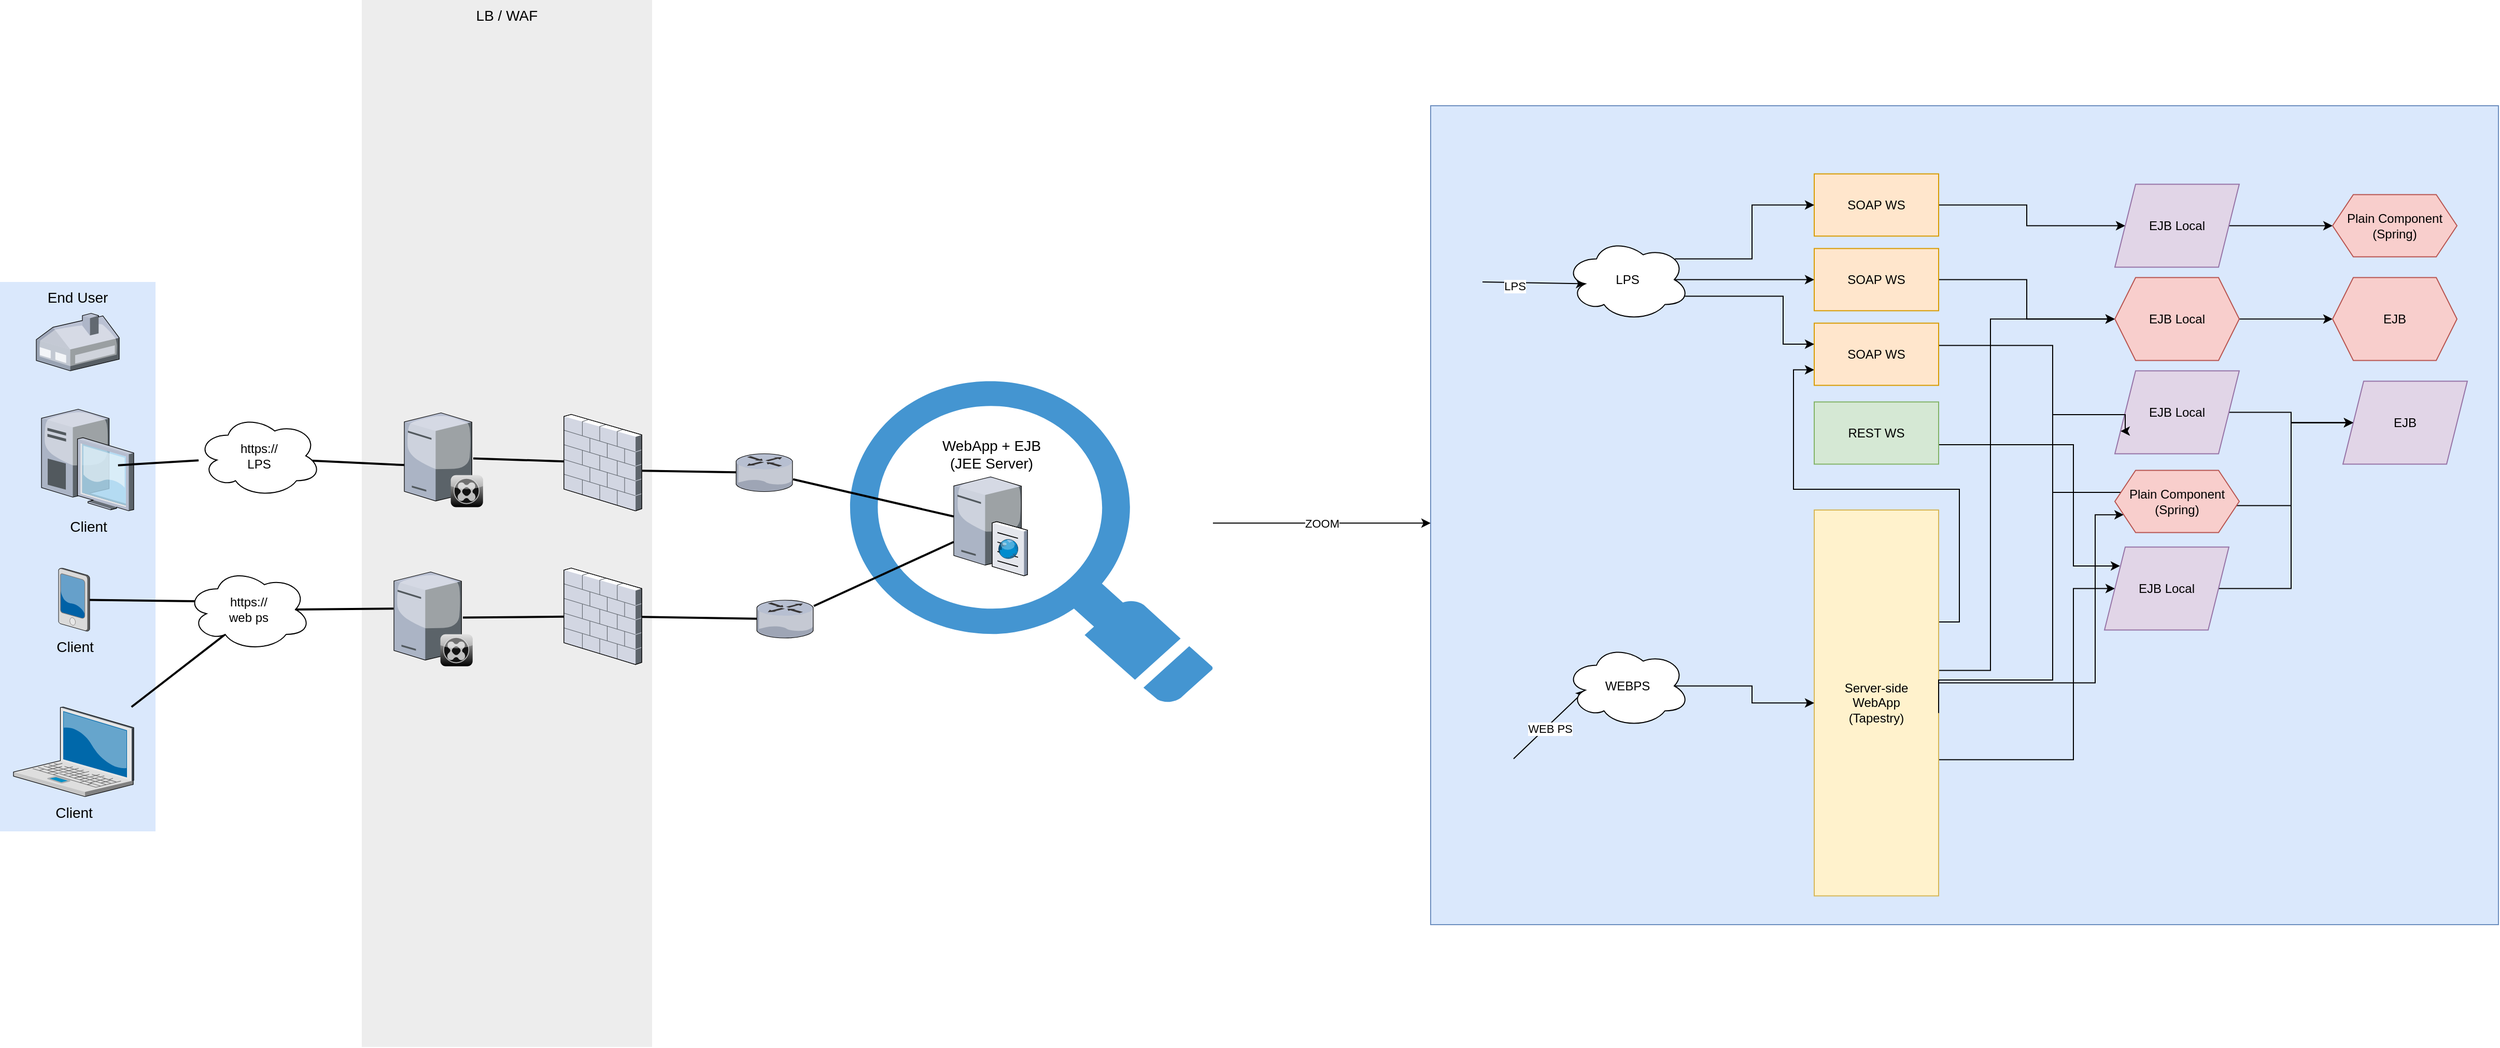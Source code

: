 <mxfile version="22.1.11" type="github">
  <diagram name="Page-1" id="e3a06f82-3646-2815-327d-82caf3d4e204">
    <mxGraphModel dx="2390" dy="1300" grid="1" gridSize="10" guides="1" tooltips="1" connect="1" arrows="1" fold="1" page="1" pageScale="1.5" pageWidth="1169" pageHeight="826" background="none" math="0" shadow="0">
      <root>
        <mxCell id="0" style=";html=1;" />
        <mxCell id="1" style=";html=1;" parent="0" />
        <mxCell id="otNfWIO8C421rpofp8Mj-5" value="" style="shadow=0;dashed=0;html=1;strokeColor=none;fillColor=#4495D1;labelPosition=center;verticalLabelPosition=bottom;verticalAlign=top;align=center;outlineConnect=0;shape=mxgraph.veeam.magnifying_glass;pointerEvents=1;" parent="1" vertex="1">
          <mxGeometry x="1070" y="465.75" width="350" height="312" as="geometry" />
        </mxCell>
        <mxCell id="6a7d8f32e03d9370-59" value="LB / WAF" style="whiteSpace=wrap;html=1;fillColor=#EDEDED;fontSize=14;strokeColor=none;verticalAlign=top;" parent="1" vertex="1">
          <mxGeometry x="599" y="98" width="280" height="1010" as="geometry" />
        </mxCell>
        <mxCell id="6a7d8f32e03d9370-58" value="End User" style="whiteSpace=wrap;html=1;fillColor=#dae8fc;fontSize=14;strokeColor=none;verticalAlign=top;" parent="1" vertex="1">
          <mxGeometry x="250" y="370" width="150" height="530" as="geometry" />
        </mxCell>
        <mxCell id="6a7d8f32e03d9370-36" style="edgeStyle=none;rounded=0;html=1;startSize=10;endSize=10;jettySize=auto;orthogonalLoop=1;fontSize=14;endArrow=none;endFill=0;strokeWidth=2;entryX=0.31;entryY=0.8;entryDx=0;entryDy=0;entryPerimeter=0;" parent="1" source="6a7d8f32e03d9370-1" target="otNfWIO8C421rpofp8Mj-76" edge="1">
          <mxGeometry relative="1" as="geometry" />
        </mxCell>
        <mxCell id="6a7d8f32e03d9370-1" value="Client" style="verticalLabelPosition=bottom;aspect=fixed;html=1;verticalAlign=top;strokeColor=none;shape=mxgraph.citrix.laptop_2;fillColor=#66B2FF;gradientColor=#0066CC;fontSize=14;" parent="1" vertex="1">
          <mxGeometry x="263.0" y="780" width="116" height="86.5" as="geometry" />
        </mxCell>
        <mxCell id="6a7d8f32e03d9370-37" style="edgeStyle=none;rounded=0;html=1;startSize=10;endSize=10;jettySize=auto;orthogonalLoop=1;fontSize=14;endArrow=none;endFill=0;strokeWidth=2;entryX=0.07;entryY=0.4;entryDx=0;entryDy=0;entryPerimeter=0;" parent="1" source="6a7d8f32e03d9370-6" target="otNfWIO8C421rpofp8Mj-76" edge="1">
          <mxGeometry relative="1" as="geometry" />
        </mxCell>
        <mxCell id="6a7d8f32e03d9370-6" value="Client" style="verticalLabelPosition=bottom;aspect=fixed;html=1;verticalAlign=top;strokeColor=none;shape=mxgraph.citrix.pda;fillColor=#66B2FF;gradientColor=#0066CC;fontSize=14;" parent="1" vertex="1">
          <mxGeometry x="306.5" y="646" width="30" height="61" as="geometry" />
        </mxCell>
        <mxCell id="6a7d8f32e03d9370-39" style="edgeStyle=none;rounded=0;html=1;startSize=10;endSize=10;jettySize=auto;orthogonalLoop=1;fontSize=14;endArrow=none;endFill=0;strokeWidth=2;exitX=0.875;exitY=0.484;exitDx=0;exitDy=0;exitPerimeter=0;" parent="1" source="6a7d8f32e03d9370-14" target="6a7d8f32e03d9370-21" edge="1">
          <mxGeometry relative="1" as="geometry">
            <mxPoint x="737" y="846" as="targetPoint" />
            <mxPoint x="713" y="858.126" as="sourcePoint" />
          </mxGeometry>
        </mxCell>
        <mxCell id="6a7d8f32e03d9370-51" style="edgeStyle=none;rounded=0;html=1;startSize=10;endSize=10;jettySize=auto;orthogonalLoop=1;fontSize=14;endArrow=none;endFill=0;strokeWidth=2;" parent="1" source="6a7d8f32e03d9370-13" target="6a7d8f32e03d9370-15" edge="1">
          <mxGeometry relative="1" as="geometry" />
        </mxCell>
        <mxCell id="6a7d8f32e03d9370-13" value="" style="verticalLabelPosition=bottom;aspect=fixed;html=1;verticalAlign=top;strokeColor=none;shape=mxgraph.citrix.router;fillColor=#66B2FF;gradientColor=#0066CC;fontSize=14;" parent="1" vertex="1">
          <mxGeometry x="980" y="677" width="55" height="36.5" as="geometry" />
        </mxCell>
        <mxCell id="6a7d8f32e03d9370-14" value="" style="verticalLabelPosition=bottom;aspect=fixed;html=1;verticalAlign=top;strokeColor=none;shape=mxgraph.citrix.xenclient_synchronizer;fillColor=#CCCCCC;gradientColor=#000000;gradientDirection=south;fontSize=14;" parent="1" vertex="1">
          <mxGeometry x="630.0" y="649.75" width="76" height="91" as="geometry" />
        </mxCell>
        <mxCell id="6a7d8f32e03d9370-15" value="WebApp + EJB&lt;br&gt;(JEE Server)" style="verticalLabelPosition=top;aspect=fixed;html=1;verticalAlign=bottom;strokeColor=none;shape=mxgraph.citrix.cache_server;fillColor=#66B2FF;gradientColor=#0066CC;fontSize=14;labelPosition=center;align=center;" parent="1" vertex="1">
          <mxGeometry x="1170" y="555.75" width="71" height="97.5" as="geometry" />
        </mxCell>
        <mxCell id="6a7d8f32e03d9370-48" style="edgeStyle=none;rounded=0;html=1;startSize=10;endSize=10;jettySize=auto;orthogonalLoop=1;fontSize=14;endArrow=none;endFill=0;strokeWidth=2;" parent="1" source="6a7d8f32e03d9370-21" target="6a7d8f32e03d9370-13" edge="1">
          <mxGeometry relative="1" as="geometry" />
        </mxCell>
        <mxCell id="6a7d8f32e03d9370-21" value="" style="verticalLabelPosition=bottom;aspect=fixed;html=1;verticalAlign=top;strokeColor=none;shape=mxgraph.citrix.firewall;fillColor=#66B2FF;gradientColor=#0066CC;fontSize=14;" parent="1" vertex="1">
          <mxGeometry x="794" y="646" width="75" height="93" as="geometry" />
        </mxCell>
        <mxCell id="6a7d8f32e03d9370-23" value="" style="verticalLabelPosition=bottom;aspect=fixed;html=1;verticalAlign=top;strokeColor=none;shape=mxgraph.citrix.home_office;fillColor=#66B2FF;gradientColor=#0066CC;fontSize=14;" parent="1" vertex="1">
          <mxGeometry x="285" y="400.25" width="80" height="55.5" as="geometry" />
        </mxCell>
        <mxCell id="otNfWIO8C421rpofp8Mj-1" value="Client" style="verticalLabelPosition=bottom;aspect=fixed;html=1;verticalAlign=top;strokeColor=none;shape=mxgraph.citrix.desktop;fillColor=#66B2FF;gradientColor=#0066CC;fontSize=14;" parent="1" vertex="1">
          <mxGeometry x="290.0" y="492.75" width="89" height="98" as="geometry" />
        </mxCell>
        <mxCell id="otNfWIO8C421rpofp8Mj-4" style="edgeStyle=none;rounded=0;html=1;startSize=10;endSize=10;jettySize=auto;orthogonalLoop=1;fontSize=14;endArrow=none;endFill=0;strokeWidth=2;exitX=0.83;exitY=0.552;exitDx=0;exitDy=0;exitPerimeter=0;entryX=0.013;entryY=0.554;entryDx=0;entryDy=0;entryPerimeter=0;" parent="1" source="otNfWIO8C421rpofp8Mj-75" target="otNfWIO8C421rpofp8Mj-25" edge="1">
          <mxGeometry relative="1" as="geometry">
            <mxPoint x="347" y="685" as="sourcePoint" />
            <mxPoint x="580" y="690" as="targetPoint" />
          </mxGeometry>
        </mxCell>
        <mxCell id="otNfWIO8C421rpofp8Mj-17" value="" style="rounded=0;whiteSpace=wrap;html=1;fillColor=#dae8fc;strokeColor=#6c8ebf;" parent="1" vertex="1">
          <mxGeometry x="1630" y="200" width="1030" height="790" as="geometry" />
        </mxCell>
        <mxCell id="otNfWIO8C421rpofp8Mj-66" style="edgeStyle=orthogonalEdgeStyle;rounded=0;orthogonalLoop=1;jettySize=auto;html=1;exitX=1;exitY=0.5;exitDx=0;exitDy=0;entryX=0.125;entryY=0.228;entryDx=0;entryDy=0;entryPerimeter=0;" parent="1" target="otNfWIO8C421rpofp8Mj-38" edge="1">
          <mxGeometry relative="1" as="geometry">
            <mxPoint x="2267" y="630" as="targetPoint" />
            <mxPoint x="2050" y="526" as="sourcePoint" />
            <Array as="points">
              <mxPoint x="2050" y="527" />
              <mxPoint x="2250" y="527" />
              <mxPoint x="2250" y="644" />
            </Array>
          </mxGeometry>
        </mxCell>
        <mxCell id="otNfWIO8C421rpofp8Mj-18" value="REST WS" style="rounded=0;whiteSpace=wrap;html=1;fillColor=#d5e8d4;strokeColor=#82b366;" parent="1" vertex="1">
          <mxGeometry x="2000" y="485.75" width="120" height="60" as="geometry" />
        </mxCell>
        <mxCell id="otNfWIO8C421rpofp8Mj-55" style="edgeStyle=orthogonalEdgeStyle;rounded=0;orthogonalLoop=1;jettySize=auto;html=1;exitX=1;exitY=0.5;exitDx=0;exitDy=0;entryX=0;entryY=0.5;entryDx=0;entryDy=0;" parent="1" target="otNfWIO8C421rpofp8Mj-38" edge="1">
          <mxGeometry relative="1" as="geometry">
            <mxPoint x="2120" y="830.875" as="sourcePoint" />
            <mxPoint x="2290" y="720.5" as="targetPoint" />
            <Array as="points">
              <mxPoint x="2250" y="831" />
              <mxPoint x="2250" y="666" />
            </Array>
          </mxGeometry>
        </mxCell>
        <mxCell id="otNfWIO8C421rpofp8Mj-56" style="edgeStyle=orthogonalEdgeStyle;rounded=0;orthogonalLoop=1;jettySize=auto;html=1;exitX=1;exitY=0.5;exitDx=0;exitDy=0;entryX=0;entryY=0.75;entryDx=0;entryDy=0;" parent="1" target="otNfWIO8C421rpofp8Mj-60" edge="1">
          <mxGeometry relative="1" as="geometry">
            <mxPoint x="2100" y="756.75" as="sourcePoint" />
            <mxPoint x="2288.571" y="594.607" as="targetPoint" />
            <Array as="points">
              <mxPoint x="2271" y="757" />
              <mxPoint x="2271" y="595" />
            </Array>
          </mxGeometry>
        </mxCell>
        <mxCell id="otNfWIO8C421rpofp8Mj-58" style="edgeStyle=orthogonalEdgeStyle;rounded=0;orthogonalLoop=1;jettySize=auto;html=1;exitX=1;exitY=0.5;exitDx=0;exitDy=0;entryX=0;entryY=0.5;entryDx=0;entryDy=0;" parent="1" source="otNfWIO8C421rpofp8Mj-19" target="otNfWIO8C421rpofp8Mj-34" edge="1">
          <mxGeometry relative="1" as="geometry">
            <Array as="points">
              <mxPoint x="2170" y="744.75" />
              <mxPoint x="2170" y="405.75" />
            </Array>
          </mxGeometry>
        </mxCell>
        <mxCell id="UHXSH73aIZiqOZ1Eyl-G-4" style="edgeStyle=orthogonalEdgeStyle;rounded=0;orthogonalLoop=1;jettySize=auto;html=1;exitX=1;exitY=0.25;exitDx=0;exitDy=0;entryX=0;entryY=0.75;entryDx=0;entryDy=0;" parent="1" source="otNfWIO8C421rpofp8Mj-19" target="otNfWIO8C421rpofp8Mj-20" edge="1">
          <mxGeometry relative="1" as="geometry">
            <Array as="points">
              <mxPoint x="2140" y="698" />
              <mxPoint x="2140" y="570" />
              <mxPoint x="1980" y="570" />
              <mxPoint x="1980" y="455" />
            </Array>
          </mxGeometry>
        </mxCell>
        <mxCell id="otNfWIO8C421rpofp8Mj-19" value="Server-side&lt;br&gt;WebApp&lt;br&gt;(Tapestry)" style="rounded=0;whiteSpace=wrap;html=1;fillColor=#fff2cc;strokeColor=#d6b656;" parent="1" vertex="1">
          <mxGeometry x="2000" y="590" width="120" height="372.25" as="geometry" />
        </mxCell>
        <mxCell id="otNfWIO8C421rpofp8Mj-54" style="edgeStyle=orthogonalEdgeStyle;rounded=0;orthogonalLoop=1;jettySize=auto;html=1;exitX=1;exitY=0.5;exitDx=0;exitDy=0;entryX=0;entryY=0.25;entryDx=0;entryDy=0;" parent="1" target="otNfWIO8C421rpofp8Mj-60" edge="1">
          <mxGeometry relative="1" as="geometry">
            <mxPoint x="2270" y="573.25" as="targetPoint" />
            <Array as="points">
              <mxPoint x="2230" y="431" />
              <mxPoint x="2230" y="573" />
              <mxPoint x="2299" y="573" />
            </Array>
            <mxPoint x="2100" y="431.25" as="sourcePoint" />
          </mxGeometry>
        </mxCell>
        <mxCell id="otNfWIO8C421rpofp8Mj-20" value="SOAP WS" style="rounded=0;whiteSpace=wrap;html=1;fillColor=#ffe6cc;strokeColor=#d79b00;" parent="1" vertex="1">
          <mxGeometry x="2000" y="409.75" width="120" height="60" as="geometry" />
        </mxCell>
        <mxCell id="otNfWIO8C421rpofp8Mj-24" style="edgeStyle=none;rounded=0;html=1;startSize=10;endSize=10;jettySize=auto;orthogonalLoop=1;fontSize=14;endArrow=none;endFill=0;strokeWidth=2;exitX=0.875;exitY=0.484;exitDx=0;exitDy=0;exitPerimeter=0;" parent="1" source="otNfWIO8C421rpofp8Mj-25" target="otNfWIO8C421rpofp8Mj-26" edge="1">
          <mxGeometry relative="1" as="geometry">
            <mxPoint x="727" y="631" as="targetPoint" />
            <mxPoint x="703" y="643.126" as="sourcePoint" />
          </mxGeometry>
        </mxCell>
        <mxCell id="otNfWIO8C421rpofp8Mj-25" value="" style="verticalLabelPosition=bottom;aspect=fixed;html=1;verticalAlign=top;strokeColor=none;shape=mxgraph.citrix.xenclient_synchronizer;fillColor=#CCCCCC;gradientColor=#000000;gradientDirection=south;fontSize=14;" parent="1" vertex="1">
          <mxGeometry x="640.0" y="496.25" width="76" height="91" as="geometry" />
        </mxCell>
        <mxCell id="otNfWIO8C421rpofp8Mj-26" value="" style="verticalLabelPosition=bottom;aspect=fixed;html=1;verticalAlign=top;strokeColor=none;shape=mxgraph.citrix.firewall;fillColor=#66B2FF;gradientColor=#0066CC;fontSize=14;" parent="1" vertex="1">
          <mxGeometry x="794" y="497.75" width="75" height="93" as="geometry" />
        </mxCell>
        <mxCell id="otNfWIO8C421rpofp8Mj-53" style="edgeStyle=orthogonalEdgeStyle;rounded=0;orthogonalLoop=1;jettySize=auto;html=1;exitX=1;exitY=0.5;exitDx=0;exitDy=0;entryX=0;entryY=0.5;entryDx=0;entryDy=0;" parent="1" source="otNfWIO8C421rpofp8Mj-27" target="otNfWIO8C421rpofp8Mj-34" edge="1">
          <mxGeometry relative="1" as="geometry" />
        </mxCell>
        <mxCell id="otNfWIO8C421rpofp8Mj-27" value="SOAP WS" style="rounded=0;whiteSpace=wrap;html=1;fillColor=#ffe6cc;strokeColor=#d79b00;" parent="1" vertex="1">
          <mxGeometry x="2000" y="337.75" width="120" height="60" as="geometry" />
        </mxCell>
        <mxCell id="otNfWIO8C421rpofp8Mj-52" style="edgeStyle=orthogonalEdgeStyle;rounded=0;orthogonalLoop=1;jettySize=auto;html=1;exitX=1;exitY=0.5;exitDx=0;exitDy=0;entryX=0;entryY=0.5;entryDx=0;entryDy=0;" parent="1" source="otNfWIO8C421rpofp8Mj-28" target="otNfWIO8C421rpofp8Mj-31" edge="1">
          <mxGeometry relative="1" as="geometry" />
        </mxCell>
        <mxCell id="otNfWIO8C421rpofp8Mj-28" value="SOAP WS" style="rounded=0;whiteSpace=wrap;html=1;fillColor=#ffe6cc;strokeColor=#d79b00;" parent="1" vertex="1">
          <mxGeometry x="2000" y="265.75" width="120" height="60" as="geometry" />
        </mxCell>
        <mxCell id="otNfWIO8C421rpofp8Mj-65" style="edgeStyle=orthogonalEdgeStyle;rounded=0;orthogonalLoop=1;jettySize=auto;html=1;exitX=1;exitY=0.5;exitDx=0;exitDy=0;entryX=0;entryY=0.5;entryDx=0;entryDy=0;" parent="1" source="otNfWIO8C421rpofp8Mj-31" target="otNfWIO8C421rpofp8Mj-62" edge="1">
          <mxGeometry relative="1" as="geometry" />
        </mxCell>
        <mxCell id="otNfWIO8C421rpofp8Mj-31" value="EJB Local" style="shape=parallelogram;perimeter=parallelogramPerimeter;whiteSpace=wrap;html=1;fixedSize=1;fillColor=#e1d5e7;strokeColor=#9673a6;" parent="1" vertex="1">
          <mxGeometry x="2290" y="275.75" width="120" height="80" as="geometry" />
        </mxCell>
        <mxCell id="otNfWIO8C421rpofp8Mj-59" style="edgeStyle=orthogonalEdgeStyle;rounded=0;orthogonalLoop=1;jettySize=auto;html=1;exitX=1;exitY=0.5;exitDx=0;exitDy=0;entryX=0;entryY=0.5;entryDx=0;entryDy=0;" parent="1" source="otNfWIO8C421rpofp8Mj-32" target="otNfWIO8C421rpofp8Mj-37" edge="1">
          <mxGeometry relative="1" as="geometry" />
        </mxCell>
        <mxCell id="otNfWIO8C421rpofp8Mj-32" value="EJB Local" style="shape=parallelogram;perimeter=parallelogramPerimeter;whiteSpace=wrap;html=1;fixedSize=1;fillColor=#e1d5e7;strokeColor=#9673a6;" parent="1" vertex="1">
          <mxGeometry x="2290" y="455.75" width="120" height="80" as="geometry" />
        </mxCell>
        <mxCell id="otNfWIO8C421rpofp8Mj-50" style="edgeStyle=orthogonalEdgeStyle;rounded=0;orthogonalLoop=1;jettySize=auto;html=1;exitX=1;exitY=0.5;exitDx=0;exitDy=0;entryX=0;entryY=0.5;entryDx=0;entryDy=0;" parent="1" source="otNfWIO8C421rpofp8Mj-34" target="otNfWIO8C421rpofp8Mj-35" edge="1">
          <mxGeometry relative="1" as="geometry" />
        </mxCell>
        <mxCell id="otNfWIO8C421rpofp8Mj-34" value="EJB Local" style="shape=hexagon;perimeter=hexagonPerimeter2;whiteSpace=wrap;html=1;fixedSize=1;fillColor=#f8cecc;strokeColor=#b85450;" parent="1" vertex="1">
          <mxGeometry x="2290" y="365.75" width="120" height="80" as="geometry" />
        </mxCell>
        <mxCell id="otNfWIO8C421rpofp8Mj-35" value="EJB" style="shape=hexagon;perimeter=hexagonPerimeter2;whiteSpace=wrap;html=1;fixedSize=1;fillColor=#f8cecc;strokeColor=#b85450;" parent="1" vertex="1">
          <mxGeometry x="2500" y="365.75" width="120" height="80" as="geometry" />
        </mxCell>
        <mxCell id="otNfWIO8C421rpofp8Mj-48" style="edgeStyle=orthogonalEdgeStyle;rounded=0;orthogonalLoop=1;jettySize=auto;html=1;exitX=1;exitY=0.5;exitDx=0;exitDy=0;entryX=0;entryY=0.5;entryDx=0;entryDy=0;" parent="1" source="otNfWIO8C421rpofp8Mj-60" target="otNfWIO8C421rpofp8Mj-37" edge="1">
          <mxGeometry relative="1" as="geometry">
            <mxPoint x="2410" y="585.75" as="sourcePoint" />
            <Array as="points">
              <mxPoint x="2400" y="585.75" />
              <mxPoint x="2460" y="585.75" />
              <mxPoint x="2460" y="505.75" />
            </Array>
          </mxGeometry>
        </mxCell>
        <mxCell id="otNfWIO8C421rpofp8Mj-37" value="EJB" style="shape=parallelogram;perimeter=parallelogramPerimeter;whiteSpace=wrap;html=1;fixedSize=1;fillColor=#e1d5e7;strokeColor=#9673a6;" parent="1" vertex="1">
          <mxGeometry x="2510" y="465.75" width="120" height="80" as="geometry" />
        </mxCell>
        <mxCell id="otNfWIO8C421rpofp8Mj-47" style="edgeStyle=orthogonalEdgeStyle;rounded=0;orthogonalLoop=1;jettySize=auto;html=1;exitX=1;exitY=0.5;exitDx=0;exitDy=0;entryX=0;entryY=0.5;entryDx=0;entryDy=0;" parent="1" source="otNfWIO8C421rpofp8Mj-38" target="otNfWIO8C421rpofp8Mj-37" edge="1">
          <mxGeometry relative="1" as="geometry">
            <Array as="points">
              <mxPoint x="2460" y="665.75" />
              <mxPoint x="2460" y="505.75" />
            </Array>
          </mxGeometry>
        </mxCell>
        <mxCell id="otNfWIO8C421rpofp8Mj-38" value="EJB Local" style="shape=parallelogram;perimeter=parallelogramPerimeter;whiteSpace=wrap;html=1;fixedSize=1;fillColor=#e1d5e7;strokeColor=#9673a6;" parent="1" vertex="1">
          <mxGeometry x="2280" y="625.75" width="120" height="80" as="geometry" />
        </mxCell>
        <mxCell id="otNfWIO8C421rpofp8Mj-57" style="edgeStyle=orthogonalEdgeStyle;rounded=0;orthogonalLoop=1;jettySize=auto;html=1;exitX=1;exitY=0.5;exitDx=0;exitDy=0;entryX=0;entryY=0.75;entryDx=0;entryDy=0;" parent="1" target="otNfWIO8C421rpofp8Mj-32" edge="1">
          <mxGeometry relative="1" as="geometry">
            <Array as="points">
              <mxPoint x="2120" y="754" />
              <mxPoint x="2230" y="754" />
              <mxPoint x="2230" y="498" />
              <mxPoint x="2300" y="498" />
              <mxPoint x="2300" y="514" />
            </Array>
            <mxPoint x="2120" y="785.875" as="sourcePoint" />
            <mxPoint x="2300" y="468" as="targetPoint" />
          </mxGeometry>
        </mxCell>
        <mxCell id="otNfWIO8C421rpofp8Mj-60" value="Plain Component&lt;br&gt;(Spring)" style="shape=hexagon;perimeter=hexagonPerimeter2;whiteSpace=wrap;html=1;fixedSize=1;fillColor=#f8cecc;strokeColor=#b85450;" parent="1" vertex="1">
          <mxGeometry x="2290" y="551.75" width="120" height="60" as="geometry" />
        </mxCell>
        <mxCell id="otNfWIO8C421rpofp8Mj-62" value="Plain Component&lt;br&gt;(Spring)" style="shape=hexagon;perimeter=hexagonPerimeter2;whiteSpace=wrap;html=1;fixedSize=1;fillColor=#f8cecc;strokeColor=#b85450;" parent="1" vertex="1">
          <mxGeometry x="2500" y="285.75" width="120" height="60" as="geometry" />
        </mxCell>
        <mxCell id="otNfWIO8C421rpofp8Mj-16" value="ZOOM" style="endArrow=classic;html=1;rounded=0;entryX=0;entryY=0.5;entryDx=0;entryDy=0;" parent="1" edge="1">
          <mxGeometry x="-0.002" width="50" height="50" relative="1" as="geometry">
            <mxPoint x="1420" y="602.66" as="sourcePoint" />
            <mxPoint x="1630" y="602.66" as="targetPoint" />
            <mxPoint as="offset" />
          </mxGeometry>
        </mxCell>
        <mxCell id="otNfWIO8C421rpofp8Mj-69" value="" style="edgeStyle=none;rounded=0;html=1;startSize=10;endSize=10;jettySize=auto;orthogonalLoop=1;fontSize=14;endArrow=none;endFill=0;strokeWidth=2;exitX=1.006;exitY=0.585;exitDx=0;exitDy=0;exitPerimeter=0;" parent="1" source="otNfWIO8C421rpofp8Mj-26" target="otNfWIO8C421rpofp8Mj-67" edge="1">
          <mxGeometry relative="1" as="geometry">
            <mxPoint x="870" y="434.5" as="sourcePoint" />
            <mxPoint x="971" y="434.5" as="targetPoint" />
          </mxGeometry>
        </mxCell>
        <mxCell id="otNfWIO8C421rpofp8Mj-67" value="" style="verticalLabelPosition=bottom;aspect=fixed;html=1;verticalAlign=top;strokeColor=none;shape=mxgraph.citrix.router;fillColor=#66B2FF;gradientColor=#0066CC;fontSize=14;" parent="1" vertex="1">
          <mxGeometry x="960" y="535.75" width="55" height="36.5" as="geometry" />
        </mxCell>
        <mxCell id="otNfWIO8C421rpofp8Mj-71" value="" style="edgeStyle=none;rounded=0;html=1;startSize=10;endSize=10;jettySize=auto;orthogonalLoop=1;fontSize=14;endArrow=none;endFill=0;strokeWidth=2;" parent="1" source="otNfWIO8C421rpofp8Mj-67" target="6a7d8f32e03d9370-15" edge="1">
          <mxGeometry width="50" height="50" relative="1" as="geometry">
            <mxPoint x="1280" y="820" as="sourcePoint" />
            <mxPoint x="1330" y="770" as="targetPoint" />
          </mxGeometry>
        </mxCell>
        <mxCell id="otNfWIO8C421rpofp8Mj-76" value="https://&lt;br&gt;web ps" style="ellipse;shape=cloud;whiteSpace=wrap;html=1;" parent="1" vertex="1">
          <mxGeometry x="430" y="646" width="120" height="80" as="geometry" />
        </mxCell>
        <mxCell id="otNfWIO8C421rpofp8Mj-78" style="edgeStyle=none;rounded=0;html=1;startSize=10;endSize=10;jettySize=auto;orthogonalLoop=1;fontSize=14;endArrow=none;endFill=0;strokeWidth=2;entryX=-0.006;entryY=0.389;entryDx=0;entryDy=0;entryPerimeter=0;exitX=0.875;exitY=0.5;exitDx=0;exitDy=0;exitPerimeter=0;" parent="1" source="otNfWIO8C421rpofp8Mj-76" target="6a7d8f32e03d9370-14" edge="1">
          <mxGeometry relative="1" as="geometry">
            <mxPoint x="534" y="658" as="sourcePoint" />
            <mxPoint x="620" y="530" as="targetPoint" />
          </mxGeometry>
        </mxCell>
        <mxCell id="otNfWIO8C421rpofp8Mj-79" value="" style="endArrow=classic;html=1;rounded=0;entryX=0.16;entryY=0.55;entryDx=0;entryDy=0;entryPerimeter=0;" parent="1" target="otNfWIO8C421rpofp8Mj-97" edge="1">
          <mxGeometry width="50" height="50" relative="1" as="geometry">
            <mxPoint x="1710" y="830" as="sourcePoint" />
            <mxPoint x="1760" y="765" as="targetPoint" />
          </mxGeometry>
        </mxCell>
        <mxCell id="otNfWIO8C421rpofp8Mj-101" value="WEB PS" style="edgeLabel;html=1;align=center;verticalAlign=middle;resizable=0;points=[];" parent="otNfWIO8C421rpofp8Mj-79" vertex="1" connectable="0">
          <mxGeometry x="-0.075" y="-2" relative="1" as="geometry">
            <mxPoint x="1" as="offset" />
          </mxGeometry>
        </mxCell>
        <mxCell id="otNfWIO8C421rpofp8Mj-88" value="" style="endArrow=classic;html=1;rounded=0;entryX=0.16;entryY=0.55;entryDx=0;entryDy=0;entryPerimeter=0;" parent="1" target="otNfWIO8C421rpofp8Mj-90" edge="1">
          <mxGeometry width="50" height="50" relative="1" as="geometry">
            <mxPoint x="1680" y="370" as="sourcePoint" />
            <mxPoint x="1710" y="368" as="targetPoint" />
          </mxGeometry>
        </mxCell>
        <mxCell id="otNfWIO8C421rpofp8Mj-89" value="LPS" style="edgeLabel;html=1;align=center;verticalAlign=middle;resizable=0;points=[];" parent="otNfWIO8C421rpofp8Mj-88" vertex="1" connectable="0">
          <mxGeometry x="-0.388" y="-3" relative="1" as="geometry">
            <mxPoint as="offset" />
          </mxGeometry>
        </mxCell>
        <mxCell id="otNfWIO8C421rpofp8Mj-92" style="edgeStyle=orthogonalEdgeStyle;rounded=0;orthogonalLoop=1;jettySize=auto;html=1;exitX=0.88;exitY=0.25;exitDx=0;exitDy=0;exitPerimeter=0;entryX=0;entryY=0.5;entryDx=0;entryDy=0;" parent="1" source="otNfWIO8C421rpofp8Mj-90" target="otNfWIO8C421rpofp8Mj-28" edge="1">
          <mxGeometry relative="1" as="geometry" />
        </mxCell>
        <mxCell id="otNfWIO8C421rpofp8Mj-94" style="edgeStyle=orthogonalEdgeStyle;rounded=0;orthogonalLoop=1;jettySize=auto;html=1;exitX=0.875;exitY=0.5;exitDx=0;exitDy=0;exitPerimeter=0;entryX=0;entryY=0.5;entryDx=0;entryDy=0;" parent="1" source="otNfWIO8C421rpofp8Mj-90" target="otNfWIO8C421rpofp8Mj-27" edge="1">
          <mxGeometry relative="1" as="geometry" />
        </mxCell>
        <mxCell id="otNfWIO8C421rpofp8Mj-96" style="edgeStyle=orthogonalEdgeStyle;rounded=0;orthogonalLoop=1;jettySize=auto;html=1;exitX=0.96;exitY=0.7;exitDx=0;exitDy=0;exitPerimeter=0;" parent="1" source="otNfWIO8C421rpofp8Mj-90" target="otNfWIO8C421rpofp8Mj-20" edge="1">
          <mxGeometry relative="1" as="geometry">
            <Array as="points">
              <mxPoint x="1970" y="384" />
              <mxPoint x="1970" y="430" />
            </Array>
          </mxGeometry>
        </mxCell>
        <mxCell id="otNfWIO8C421rpofp8Mj-90" value="LPS" style="ellipse;shape=cloud;whiteSpace=wrap;html=1;" parent="1" vertex="1">
          <mxGeometry x="1760" y="327.75" width="120" height="80" as="geometry" />
        </mxCell>
        <mxCell id="otNfWIO8C421rpofp8Mj-99" style="edgeStyle=orthogonalEdgeStyle;rounded=0;orthogonalLoop=1;jettySize=auto;html=1;exitX=0.875;exitY=0.5;exitDx=0;exitDy=0;exitPerimeter=0;entryX=0;entryY=0.5;entryDx=0;entryDy=0;" parent="1" source="otNfWIO8C421rpofp8Mj-97" target="otNfWIO8C421rpofp8Mj-19" edge="1">
          <mxGeometry relative="1" as="geometry" />
        </mxCell>
        <mxCell id="otNfWIO8C421rpofp8Mj-97" value="WEBPS" style="ellipse;shape=cloud;whiteSpace=wrap;html=1;" parent="1" vertex="1">
          <mxGeometry x="1760" y="719.75" width="120" height="80" as="geometry" />
        </mxCell>
        <mxCell id="otNfWIO8C421rpofp8Mj-103" value="" style="edgeStyle=none;rounded=0;html=1;startSize=10;endSize=10;jettySize=auto;orthogonalLoop=1;fontSize=14;endArrow=none;endFill=0;strokeWidth=2;exitX=0.83;exitY=0.552;exitDx=0;exitDy=0;exitPerimeter=0;entryX=0.013;entryY=0.554;entryDx=0;entryDy=0;entryPerimeter=0;" parent="1" source="otNfWIO8C421rpofp8Mj-1" target="otNfWIO8C421rpofp8Mj-75" edge="1">
          <mxGeometry relative="1" as="geometry">
            <mxPoint x="364" y="547" as="sourcePoint" />
            <mxPoint x="641" y="547" as="targetPoint" />
          </mxGeometry>
        </mxCell>
        <mxCell id="otNfWIO8C421rpofp8Mj-75" value="https://&lt;br&gt;LPS" style="ellipse;shape=cloud;whiteSpace=wrap;html=1;" parent="1" vertex="1">
          <mxGeometry x="440" y="497.75" width="120" height="80" as="geometry" />
        </mxCell>
      </root>
    </mxGraphModel>
  </diagram>
</mxfile>
